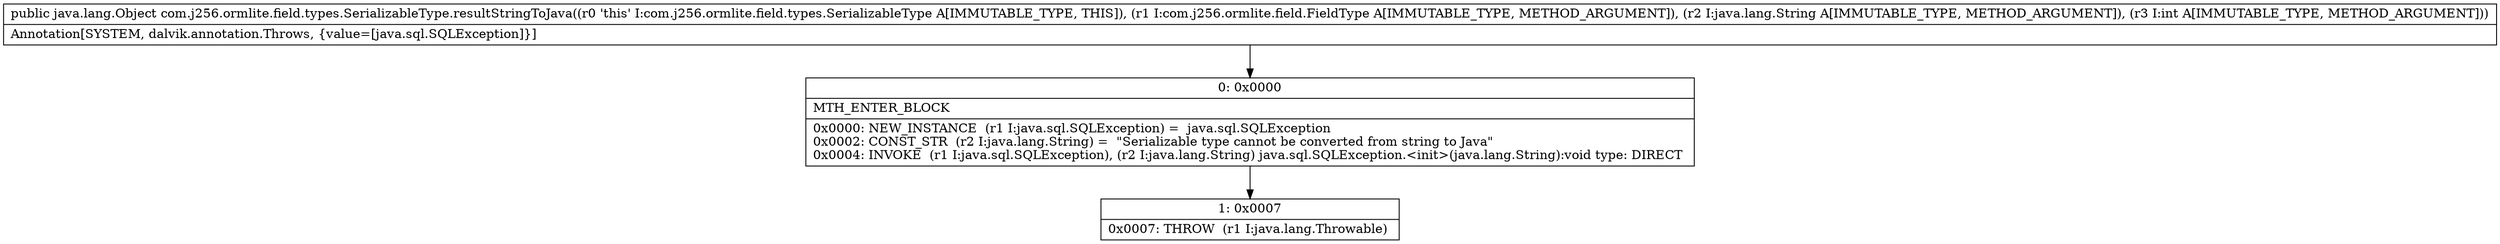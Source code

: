 digraph "CFG forcom.j256.ormlite.field.types.SerializableType.resultStringToJava(Lcom\/j256\/ormlite\/field\/FieldType;Ljava\/lang\/String;I)Ljava\/lang\/Object;" {
Node_0 [shape=record,label="{0\:\ 0x0000|MTH_ENTER_BLOCK\l|0x0000: NEW_INSTANCE  (r1 I:java.sql.SQLException) =  java.sql.SQLException \l0x0002: CONST_STR  (r2 I:java.lang.String) =  \"Serializable type cannot be converted from string to Java\" \l0x0004: INVOKE  (r1 I:java.sql.SQLException), (r2 I:java.lang.String) java.sql.SQLException.\<init\>(java.lang.String):void type: DIRECT \l}"];
Node_1 [shape=record,label="{1\:\ 0x0007|0x0007: THROW  (r1 I:java.lang.Throwable) \l}"];
MethodNode[shape=record,label="{public java.lang.Object com.j256.ormlite.field.types.SerializableType.resultStringToJava((r0 'this' I:com.j256.ormlite.field.types.SerializableType A[IMMUTABLE_TYPE, THIS]), (r1 I:com.j256.ormlite.field.FieldType A[IMMUTABLE_TYPE, METHOD_ARGUMENT]), (r2 I:java.lang.String A[IMMUTABLE_TYPE, METHOD_ARGUMENT]), (r3 I:int A[IMMUTABLE_TYPE, METHOD_ARGUMENT]))  | Annotation[SYSTEM, dalvik.annotation.Throws, \{value=[java.sql.SQLException]\}]\l}"];
MethodNode -> Node_0;
Node_0 -> Node_1;
}

